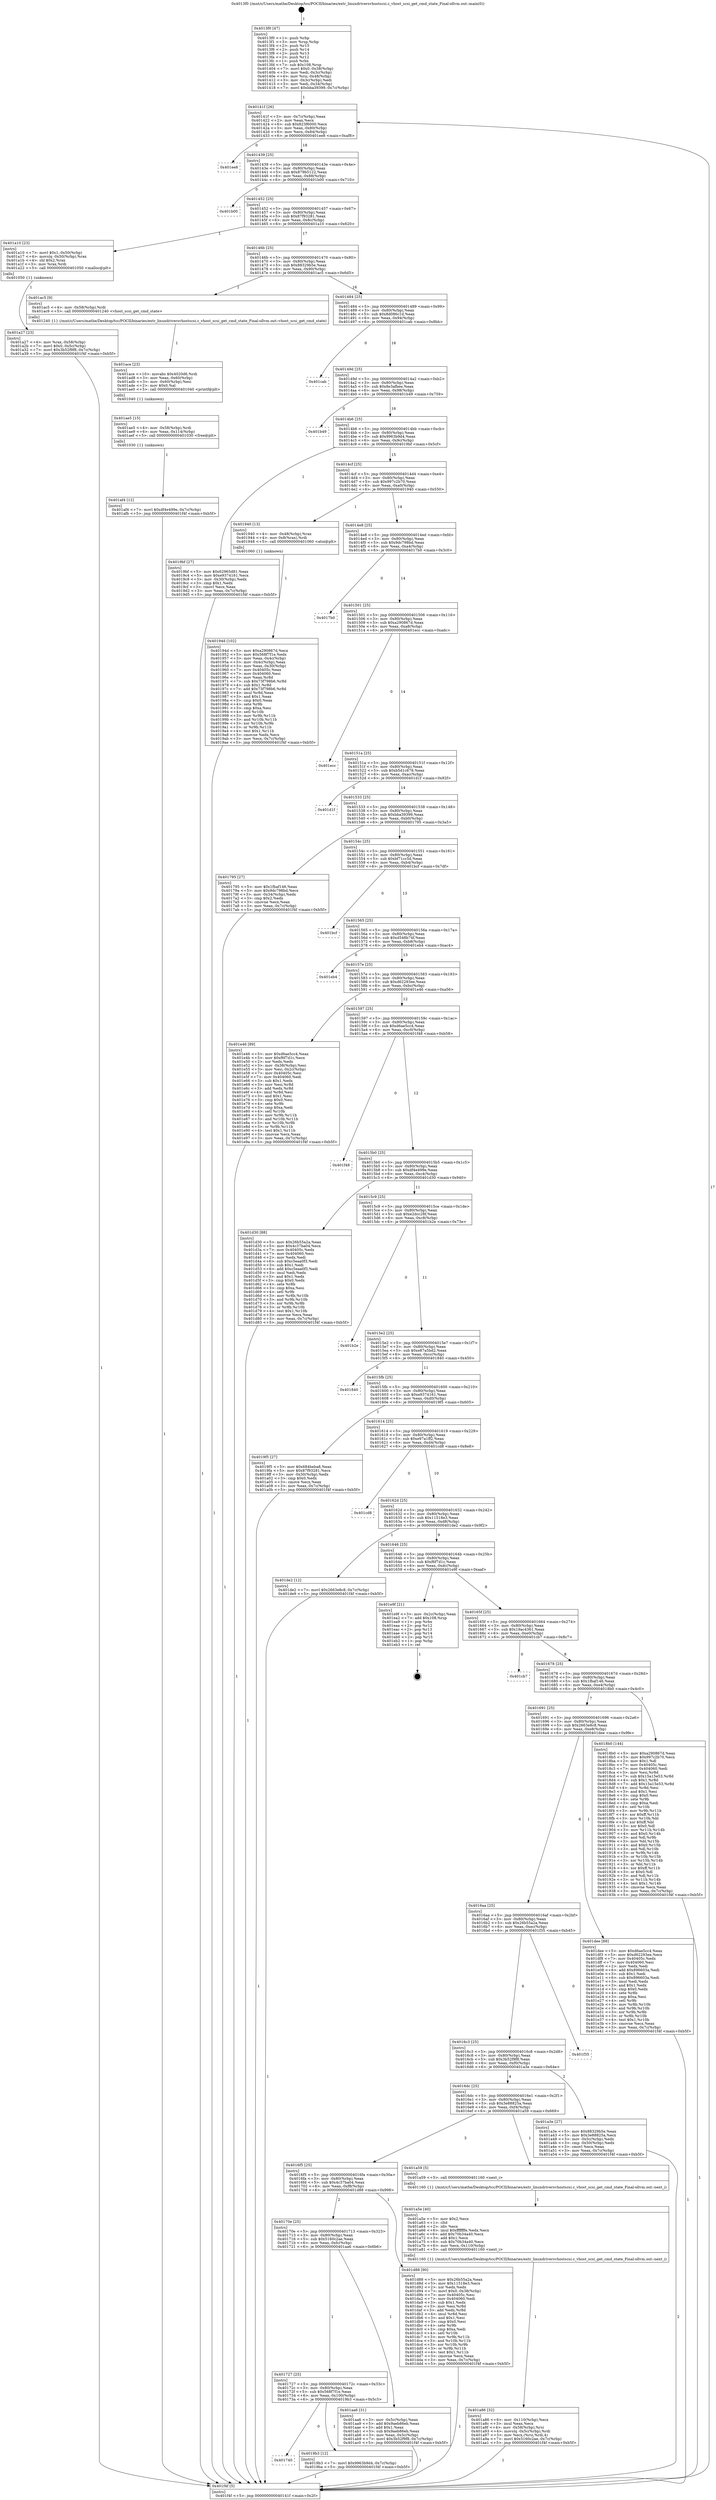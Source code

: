 digraph "0x4013f0" {
  label = "0x4013f0 (/mnt/c/Users/mathe/Desktop/tcc/POCII/binaries/extr_linuxdriversvhostscsi.c_vhost_scsi_get_cmd_state_Final-ollvm.out::main(0))"
  labelloc = "t"
  node[shape=record]

  Entry [label="",width=0.3,height=0.3,shape=circle,fillcolor=black,style=filled]
  "0x40141f" [label="{
     0x40141f [26]\l
     | [instrs]\l
     &nbsp;&nbsp;0x40141f \<+3\>: mov -0x7c(%rbp),%eax\l
     &nbsp;&nbsp;0x401422 \<+2\>: mov %eax,%ecx\l
     &nbsp;&nbsp;0x401424 \<+6\>: sub $0x823f6000,%ecx\l
     &nbsp;&nbsp;0x40142a \<+3\>: mov %eax,-0x80(%rbp)\l
     &nbsp;&nbsp;0x40142d \<+6\>: mov %ecx,-0x84(%rbp)\l
     &nbsp;&nbsp;0x401433 \<+6\>: je 0000000000401ee8 \<main+0xaf8\>\l
  }"]
  "0x401ee8" [label="{
     0x401ee8\l
  }", style=dashed]
  "0x401439" [label="{
     0x401439 [25]\l
     | [instrs]\l
     &nbsp;&nbsp;0x401439 \<+5\>: jmp 000000000040143e \<main+0x4e\>\l
     &nbsp;&nbsp;0x40143e \<+3\>: mov -0x80(%rbp),%eax\l
     &nbsp;&nbsp;0x401441 \<+5\>: sub $0x879b5122,%eax\l
     &nbsp;&nbsp;0x401446 \<+6\>: mov %eax,-0x88(%rbp)\l
     &nbsp;&nbsp;0x40144c \<+6\>: je 0000000000401b00 \<main+0x710\>\l
  }"]
  Exit [label="",width=0.3,height=0.3,shape=circle,fillcolor=black,style=filled,peripheries=2]
  "0x401b00" [label="{
     0x401b00\l
  }", style=dashed]
  "0x401452" [label="{
     0x401452 [25]\l
     | [instrs]\l
     &nbsp;&nbsp;0x401452 \<+5\>: jmp 0000000000401457 \<main+0x67\>\l
     &nbsp;&nbsp;0x401457 \<+3\>: mov -0x80(%rbp),%eax\l
     &nbsp;&nbsp;0x40145a \<+5\>: sub $0x87f93281,%eax\l
     &nbsp;&nbsp;0x40145f \<+6\>: mov %eax,-0x8c(%rbp)\l
     &nbsp;&nbsp;0x401465 \<+6\>: je 0000000000401a10 \<main+0x620\>\l
  }"]
  "0x401af4" [label="{
     0x401af4 [12]\l
     | [instrs]\l
     &nbsp;&nbsp;0x401af4 \<+7\>: movl $0xdf4e499e,-0x7c(%rbp)\l
     &nbsp;&nbsp;0x401afb \<+5\>: jmp 0000000000401f4f \<main+0xb5f\>\l
  }"]
  "0x401a10" [label="{
     0x401a10 [23]\l
     | [instrs]\l
     &nbsp;&nbsp;0x401a10 \<+7\>: movl $0x1,-0x50(%rbp)\l
     &nbsp;&nbsp;0x401a17 \<+4\>: movslq -0x50(%rbp),%rax\l
     &nbsp;&nbsp;0x401a1b \<+4\>: shl $0x2,%rax\l
     &nbsp;&nbsp;0x401a1f \<+3\>: mov %rax,%rdi\l
     &nbsp;&nbsp;0x401a22 \<+5\>: call 0000000000401050 \<malloc@plt\>\l
     | [calls]\l
     &nbsp;&nbsp;0x401050 \{1\} (unknown)\l
  }"]
  "0x40146b" [label="{
     0x40146b [25]\l
     | [instrs]\l
     &nbsp;&nbsp;0x40146b \<+5\>: jmp 0000000000401470 \<main+0x80\>\l
     &nbsp;&nbsp;0x401470 \<+3\>: mov -0x80(%rbp),%eax\l
     &nbsp;&nbsp;0x401473 \<+5\>: sub $0x88329b5e,%eax\l
     &nbsp;&nbsp;0x401478 \<+6\>: mov %eax,-0x90(%rbp)\l
     &nbsp;&nbsp;0x40147e \<+6\>: je 0000000000401ac5 \<main+0x6d5\>\l
  }"]
  "0x401ae5" [label="{
     0x401ae5 [15]\l
     | [instrs]\l
     &nbsp;&nbsp;0x401ae5 \<+4\>: mov -0x58(%rbp),%rdi\l
     &nbsp;&nbsp;0x401ae9 \<+6\>: mov %eax,-0x114(%rbp)\l
     &nbsp;&nbsp;0x401aef \<+5\>: call 0000000000401030 \<free@plt\>\l
     | [calls]\l
     &nbsp;&nbsp;0x401030 \{1\} (unknown)\l
  }"]
  "0x401ac5" [label="{
     0x401ac5 [9]\l
     | [instrs]\l
     &nbsp;&nbsp;0x401ac5 \<+4\>: mov -0x58(%rbp),%rdi\l
     &nbsp;&nbsp;0x401ac9 \<+5\>: call 0000000000401240 \<vhost_scsi_get_cmd_state\>\l
     | [calls]\l
     &nbsp;&nbsp;0x401240 \{1\} (/mnt/c/Users/mathe/Desktop/tcc/POCII/binaries/extr_linuxdriversvhostscsi.c_vhost_scsi_get_cmd_state_Final-ollvm.out::vhost_scsi_get_cmd_state)\l
  }"]
  "0x401484" [label="{
     0x401484 [25]\l
     | [instrs]\l
     &nbsp;&nbsp;0x401484 \<+5\>: jmp 0000000000401489 \<main+0x99\>\l
     &nbsp;&nbsp;0x401489 \<+3\>: mov -0x80(%rbp),%eax\l
     &nbsp;&nbsp;0x40148c \<+5\>: sub $0x8d086c1d,%eax\l
     &nbsp;&nbsp;0x401491 \<+6\>: mov %eax,-0x94(%rbp)\l
     &nbsp;&nbsp;0x401497 \<+6\>: je 0000000000401cab \<main+0x8bb\>\l
  }"]
  "0x401ace" [label="{
     0x401ace [23]\l
     | [instrs]\l
     &nbsp;&nbsp;0x401ace \<+10\>: movabs $0x4020d6,%rdi\l
     &nbsp;&nbsp;0x401ad8 \<+3\>: mov %eax,-0x60(%rbp)\l
     &nbsp;&nbsp;0x401adb \<+3\>: mov -0x60(%rbp),%esi\l
     &nbsp;&nbsp;0x401ade \<+2\>: mov $0x0,%al\l
     &nbsp;&nbsp;0x401ae0 \<+5\>: call 0000000000401040 \<printf@plt\>\l
     | [calls]\l
     &nbsp;&nbsp;0x401040 \{1\} (unknown)\l
  }"]
  "0x401cab" [label="{
     0x401cab\l
  }", style=dashed]
  "0x40149d" [label="{
     0x40149d [25]\l
     | [instrs]\l
     &nbsp;&nbsp;0x40149d \<+5\>: jmp 00000000004014a2 \<main+0xb2\>\l
     &nbsp;&nbsp;0x4014a2 \<+3\>: mov -0x80(%rbp),%eax\l
     &nbsp;&nbsp;0x4014a5 \<+5\>: sub $0x8e3afbee,%eax\l
     &nbsp;&nbsp;0x4014aa \<+6\>: mov %eax,-0x98(%rbp)\l
     &nbsp;&nbsp;0x4014b0 \<+6\>: je 0000000000401b49 \<main+0x759\>\l
  }"]
  "0x401a86" [label="{
     0x401a86 [32]\l
     | [instrs]\l
     &nbsp;&nbsp;0x401a86 \<+6\>: mov -0x110(%rbp),%ecx\l
     &nbsp;&nbsp;0x401a8c \<+3\>: imul %eax,%ecx\l
     &nbsp;&nbsp;0x401a8f \<+4\>: mov -0x58(%rbp),%rsi\l
     &nbsp;&nbsp;0x401a93 \<+4\>: movslq -0x5c(%rbp),%rdi\l
     &nbsp;&nbsp;0x401a97 \<+3\>: mov %ecx,(%rsi,%rdi,4)\l
     &nbsp;&nbsp;0x401a9a \<+7\>: movl $0x5160c2ae,-0x7c(%rbp)\l
     &nbsp;&nbsp;0x401aa1 \<+5\>: jmp 0000000000401f4f \<main+0xb5f\>\l
  }"]
  "0x401b49" [label="{
     0x401b49\l
  }", style=dashed]
  "0x4014b6" [label="{
     0x4014b6 [25]\l
     | [instrs]\l
     &nbsp;&nbsp;0x4014b6 \<+5\>: jmp 00000000004014bb \<main+0xcb\>\l
     &nbsp;&nbsp;0x4014bb \<+3\>: mov -0x80(%rbp),%eax\l
     &nbsp;&nbsp;0x4014be \<+5\>: sub $0x9963b9d4,%eax\l
     &nbsp;&nbsp;0x4014c3 \<+6\>: mov %eax,-0x9c(%rbp)\l
     &nbsp;&nbsp;0x4014c9 \<+6\>: je 00000000004019bf \<main+0x5cf\>\l
  }"]
  "0x401a5e" [label="{
     0x401a5e [40]\l
     | [instrs]\l
     &nbsp;&nbsp;0x401a5e \<+5\>: mov $0x2,%ecx\l
     &nbsp;&nbsp;0x401a63 \<+1\>: cltd\l
     &nbsp;&nbsp;0x401a64 \<+2\>: idiv %ecx\l
     &nbsp;&nbsp;0x401a66 \<+6\>: imul $0xfffffffe,%edx,%ecx\l
     &nbsp;&nbsp;0x401a6c \<+6\>: add $0x70b34a40,%ecx\l
     &nbsp;&nbsp;0x401a72 \<+3\>: add $0x1,%ecx\l
     &nbsp;&nbsp;0x401a75 \<+6\>: sub $0x70b34a40,%ecx\l
     &nbsp;&nbsp;0x401a7b \<+6\>: mov %ecx,-0x110(%rbp)\l
     &nbsp;&nbsp;0x401a81 \<+5\>: call 0000000000401160 \<next_i\>\l
     | [calls]\l
     &nbsp;&nbsp;0x401160 \{1\} (/mnt/c/Users/mathe/Desktop/tcc/POCII/binaries/extr_linuxdriversvhostscsi.c_vhost_scsi_get_cmd_state_Final-ollvm.out::next_i)\l
  }"]
  "0x4019bf" [label="{
     0x4019bf [27]\l
     | [instrs]\l
     &nbsp;&nbsp;0x4019bf \<+5\>: mov $0x62965d81,%eax\l
     &nbsp;&nbsp;0x4019c4 \<+5\>: mov $0xe9374161,%ecx\l
     &nbsp;&nbsp;0x4019c9 \<+3\>: mov -0x30(%rbp),%edx\l
     &nbsp;&nbsp;0x4019cc \<+3\>: cmp $0x1,%edx\l
     &nbsp;&nbsp;0x4019cf \<+3\>: cmovl %ecx,%eax\l
     &nbsp;&nbsp;0x4019d2 \<+3\>: mov %eax,-0x7c(%rbp)\l
     &nbsp;&nbsp;0x4019d5 \<+5\>: jmp 0000000000401f4f \<main+0xb5f\>\l
  }"]
  "0x4014cf" [label="{
     0x4014cf [25]\l
     | [instrs]\l
     &nbsp;&nbsp;0x4014cf \<+5\>: jmp 00000000004014d4 \<main+0xe4\>\l
     &nbsp;&nbsp;0x4014d4 \<+3\>: mov -0x80(%rbp),%eax\l
     &nbsp;&nbsp;0x4014d7 \<+5\>: sub $0x997c2b70,%eax\l
     &nbsp;&nbsp;0x4014dc \<+6\>: mov %eax,-0xa0(%rbp)\l
     &nbsp;&nbsp;0x4014e2 \<+6\>: je 0000000000401940 \<main+0x550\>\l
  }"]
  "0x401a27" [label="{
     0x401a27 [23]\l
     | [instrs]\l
     &nbsp;&nbsp;0x401a27 \<+4\>: mov %rax,-0x58(%rbp)\l
     &nbsp;&nbsp;0x401a2b \<+7\>: movl $0x0,-0x5c(%rbp)\l
     &nbsp;&nbsp;0x401a32 \<+7\>: movl $0x3b52f9f8,-0x7c(%rbp)\l
     &nbsp;&nbsp;0x401a39 \<+5\>: jmp 0000000000401f4f \<main+0xb5f\>\l
  }"]
  "0x401940" [label="{
     0x401940 [13]\l
     | [instrs]\l
     &nbsp;&nbsp;0x401940 \<+4\>: mov -0x48(%rbp),%rax\l
     &nbsp;&nbsp;0x401944 \<+4\>: mov 0x8(%rax),%rdi\l
     &nbsp;&nbsp;0x401948 \<+5\>: call 0000000000401060 \<atoi@plt\>\l
     | [calls]\l
     &nbsp;&nbsp;0x401060 \{1\} (unknown)\l
  }"]
  "0x4014e8" [label="{
     0x4014e8 [25]\l
     | [instrs]\l
     &nbsp;&nbsp;0x4014e8 \<+5\>: jmp 00000000004014ed \<main+0xfd\>\l
     &nbsp;&nbsp;0x4014ed \<+3\>: mov -0x80(%rbp),%eax\l
     &nbsp;&nbsp;0x4014f0 \<+5\>: sub $0x9dc798bd,%eax\l
     &nbsp;&nbsp;0x4014f5 \<+6\>: mov %eax,-0xa4(%rbp)\l
     &nbsp;&nbsp;0x4014fb \<+6\>: je 00000000004017b0 \<main+0x3c0\>\l
  }"]
  "0x401740" [label="{
     0x401740\l
  }", style=dashed]
  "0x4017b0" [label="{
     0x4017b0\l
  }", style=dashed]
  "0x401501" [label="{
     0x401501 [25]\l
     | [instrs]\l
     &nbsp;&nbsp;0x401501 \<+5\>: jmp 0000000000401506 \<main+0x116\>\l
     &nbsp;&nbsp;0x401506 \<+3\>: mov -0x80(%rbp),%eax\l
     &nbsp;&nbsp;0x401509 \<+5\>: sub $0xa290867d,%eax\l
     &nbsp;&nbsp;0x40150e \<+6\>: mov %eax,-0xa8(%rbp)\l
     &nbsp;&nbsp;0x401514 \<+6\>: je 0000000000401ecc \<main+0xadc\>\l
  }"]
  "0x4019b3" [label="{
     0x4019b3 [12]\l
     | [instrs]\l
     &nbsp;&nbsp;0x4019b3 \<+7\>: movl $0x9963b9d4,-0x7c(%rbp)\l
     &nbsp;&nbsp;0x4019ba \<+5\>: jmp 0000000000401f4f \<main+0xb5f\>\l
  }"]
  "0x401ecc" [label="{
     0x401ecc\l
  }", style=dashed]
  "0x40151a" [label="{
     0x40151a [25]\l
     | [instrs]\l
     &nbsp;&nbsp;0x40151a \<+5\>: jmp 000000000040151f \<main+0x12f\>\l
     &nbsp;&nbsp;0x40151f \<+3\>: mov -0x80(%rbp),%eax\l
     &nbsp;&nbsp;0x401522 \<+5\>: sub $0xb5d1c678,%eax\l
     &nbsp;&nbsp;0x401527 \<+6\>: mov %eax,-0xac(%rbp)\l
     &nbsp;&nbsp;0x40152d \<+6\>: je 0000000000401d1f \<main+0x92f\>\l
  }"]
  "0x401727" [label="{
     0x401727 [25]\l
     | [instrs]\l
     &nbsp;&nbsp;0x401727 \<+5\>: jmp 000000000040172c \<main+0x33c\>\l
     &nbsp;&nbsp;0x40172c \<+3\>: mov -0x80(%rbp),%eax\l
     &nbsp;&nbsp;0x40172f \<+5\>: sub $0x568f7f1e,%eax\l
     &nbsp;&nbsp;0x401734 \<+6\>: mov %eax,-0x100(%rbp)\l
     &nbsp;&nbsp;0x40173a \<+6\>: je 00000000004019b3 \<main+0x5c3\>\l
  }"]
  "0x401d1f" [label="{
     0x401d1f\l
  }", style=dashed]
  "0x401533" [label="{
     0x401533 [25]\l
     | [instrs]\l
     &nbsp;&nbsp;0x401533 \<+5\>: jmp 0000000000401538 \<main+0x148\>\l
     &nbsp;&nbsp;0x401538 \<+3\>: mov -0x80(%rbp),%eax\l
     &nbsp;&nbsp;0x40153b \<+5\>: sub $0xbba39399,%eax\l
     &nbsp;&nbsp;0x401540 \<+6\>: mov %eax,-0xb0(%rbp)\l
     &nbsp;&nbsp;0x401546 \<+6\>: je 0000000000401795 \<main+0x3a5\>\l
  }"]
  "0x401aa6" [label="{
     0x401aa6 [31]\l
     | [instrs]\l
     &nbsp;&nbsp;0x401aa6 \<+3\>: mov -0x5c(%rbp),%eax\l
     &nbsp;&nbsp;0x401aa9 \<+5\>: add $0x9aeb86eb,%eax\l
     &nbsp;&nbsp;0x401aae \<+3\>: add $0x1,%eax\l
     &nbsp;&nbsp;0x401ab1 \<+5\>: sub $0x9aeb86eb,%eax\l
     &nbsp;&nbsp;0x401ab6 \<+3\>: mov %eax,-0x5c(%rbp)\l
     &nbsp;&nbsp;0x401ab9 \<+7\>: movl $0x3b52f9f8,-0x7c(%rbp)\l
     &nbsp;&nbsp;0x401ac0 \<+5\>: jmp 0000000000401f4f \<main+0xb5f\>\l
  }"]
  "0x401795" [label="{
     0x401795 [27]\l
     | [instrs]\l
     &nbsp;&nbsp;0x401795 \<+5\>: mov $0x1fbaf146,%eax\l
     &nbsp;&nbsp;0x40179a \<+5\>: mov $0x9dc798bd,%ecx\l
     &nbsp;&nbsp;0x40179f \<+3\>: mov -0x34(%rbp),%edx\l
     &nbsp;&nbsp;0x4017a2 \<+3\>: cmp $0x2,%edx\l
     &nbsp;&nbsp;0x4017a5 \<+3\>: cmovne %ecx,%eax\l
     &nbsp;&nbsp;0x4017a8 \<+3\>: mov %eax,-0x7c(%rbp)\l
     &nbsp;&nbsp;0x4017ab \<+5\>: jmp 0000000000401f4f \<main+0xb5f\>\l
  }"]
  "0x40154c" [label="{
     0x40154c [25]\l
     | [instrs]\l
     &nbsp;&nbsp;0x40154c \<+5\>: jmp 0000000000401551 \<main+0x161\>\l
     &nbsp;&nbsp;0x401551 \<+3\>: mov -0x80(%rbp),%eax\l
     &nbsp;&nbsp;0x401554 \<+5\>: sub $0xbf71cc5d,%eax\l
     &nbsp;&nbsp;0x401559 \<+6\>: mov %eax,-0xb4(%rbp)\l
     &nbsp;&nbsp;0x40155f \<+6\>: je 0000000000401bcf \<main+0x7df\>\l
  }"]
  "0x401f4f" [label="{
     0x401f4f [5]\l
     | [instrs]\l
     &nbsp;&nbsp;0x401f4f \<+5\>: jmp 000000000040141f \<main+0x2f\>\l
  }"]
  "0x4013f0" [label="{
     0x4013f0 [47]\l
     | [instrs]\l
     &nbsp;&nbsp;0x4013f0 \<+1\>: push %rbp\l
     &nbsp;&nbsp;0x4013f1 \<+3\>: mov %rsp,%rbp\l
     &nbsp;&nbsp;0x4013f4 \<+2\>: push %r15\l
     &nbsp;&nbsp;0x4013f6 \<+2\>: push %r14\l
     &nbsp;&nbsp;0x4013f8 \<+2\>: push %r13\l
     &nbsp;&nbsp;0x4013fa \<+2\>: push %r12\l
     &nbsp;&nbsp;0x4013fc \<+1\>: push %rbx\l
     &nbsp;&nbsp;0x4013fd \<+7\>: sub $0x108,%rsp\l
     &nbsp;&nbsp;0x401404 \<+7\>: movl $0x0,-0x38(%rbp)\l
     &nbsp;&nbsp;0x40140b \<+3\>: mov %edi,-0x3c(%rbp)\l
     &nbsp;&nbsp;0x40140e \<+4\>: mov %rsi,-0x48(%rbp)\l
     &nbsp;&nbsp;0x401412 \<+3\>: mov -0x3c(%rbp),%edi\l
     &nbsp;&nbsp;0x401415 \<+3\>: mov %edi,-0x34(%rbp)\l
     &nbsp;&nbsp;0x401418 \<+7\>: movl $0xbba39399,-0x7c(%rbp)\l
  }"]
  "0x40170e" [label="{
     0x40170e [25]\l
     | [instrs]\l
     &nbsp;&nbsp;0x40170e \<+5\>: jmp 0000000000401713 \<main+0x323\>\l
     &nbsp;&nbsp;0x401713 \<+3\>: mov -0x80(%rbp),%eax\l
     &nbsp;&nbsp;0x401716 \<+5\>: sub $0x5160c2ae,%eax\l
     &nbsp;&nbsp;0x40171b \<+6\>: mov %eax,-0xfc(%rbp)\l
     &nbsp;&nbsp;0x401721 \<+6\>: je 0000000000401aa6 \<main+0x6b6\>\l
  }"]
  "0x401bcf" [label="{
     0x401bcf\l
  }", style=dashed]
  "0x401565" [label="{
     0x401565 [25]\l
     | [instrs]\l
     &nbsp;&nbsp;0x401565 \<+5\>: jmp 000000000040156a \<main+0x17a\>\l
     &nbsp;&nbsp;0x40156a \<+3\>: mov -0x80(%rbp),%eax\l
     &nbsp;&nbsp;0x40156d \<+5\>: sub $0xd548b74f,%eax\l
     &nbsp;&nbsp;0x401572 \<+6\>: mov %eax,-0xb8(%rbp)\l
     &nbsp;&nbsp;0x401578 \<+6\>: je 0000000000401eb4 \<main+0xac4\>\l
  }"]
  "0x401d88" [label="{
     0x401d88 [90]\l
     | [instrs]\l
     &nbsp;&nbsp;0x401d88 \<+5\>: mov $0x26b55a2a,%eax\l
     &nbsp;&nbsp;0x401d8d \<+5\>: mov $0x11518e3,%ecx\l
     &nbsp;&nbsp;0x401d92 \<+2\>: xor %edx,%edx\l
     &nbsp;&nbsp;0x401d94 \<+7\>: movl $0x0,-0x38(%rbp)\l
     &nbsp;&nbsp;0x401d9b \<+7\>: mov 0x40405c,%esi\l
     &nbsp;&nbsp;0x401da2 \<+7\>: mov 0x404060,%edi\l
     &nbsp;&nbsp;0x401da9 \<+3\>: sub $0x1,%edx\l
     &nbsp;&nbsp;0x401dac \<+3\>: mov %esi,%r8d\l
     &nbsp;&nbsp;0x401daf \<+3\>: add %edx,%r8d\l
     &nbsp;&nbsp;0x401db2 \<+4\>: imul %r8d,%esi\l
     &nbsp;&nbsp;0x401db6 \<+3\>: and $0x1,%esi\l
     &nbsp;&nbsp;0x401db9 \<+3\>: cmp $0x0,%esi\l
     &nbsp;&nbsp;0x401dbc \<+4\>: sete %r9b\l
     &nbsp;&nbsp;0x401dc0 \<+3\>: cmp $0xa,%edi\l
     &nbsp;&nbsp;0x401dc3 \<+4\>: setl %r10b\l
     &nbsp;&nbsp;0x401dc7 \<+3\>: mov %r9b,%r11b\l
     &nbsp;&nbsp;0x401dca \<+3\>: and %r10b,%r11b\l
     &nbsp;&nbsp;0x401dcd \<+3\>: xor %r10b,%r9b\l
     &nbsp;&nbsp;0x401dd0 \<+3\>: or %r9b,%r11b\l
     &nbsp;&nbsp;0x401dd3 \<+4\>: test $0x1,%r11b\l
     &nbsp;&nbsp;0x401dd7 \<+3\>: cmovne %ecx,%eax\l
     &nbsp;&nbsp;0x401dda \<+3\>: mov %eax,-0x7c(%rbp)\l
     &nbsp;&nbsp;0x401ddd \<+5\>: jmp 0000000000401f4f \<main+0xb5f\>\l
  }"]
  "0x401eb4" [label="{
     0x401eb4\l
  }", style=dashed]
  "0x40157e" [label="{
     0x40157e [25]\l
     | [instrs]\l
     &nbsp;&nbsp;0x40157e \<+5\>: jmp 0000000000401583 \<main+0x193\>\l
     &nbsp;&nbsp;0x401583 \<+3\>: mov -0x80(%rbp),%eax\l
     &nbsp;&nbsp;0x401586 \<+5\>: sub $0xd62293ee,%eax\l
     &nbsp;&nbsp;0x40158b \<+6\>: mov %eax,-0xbc(%rbp)\l
     &nbsp;&nbsp;0x401591 \<+6\>: je 0000000000401e46 \<main+0xa56\>\l
  }"]
  "0x4016f5" [label="{
     0x4016f5 [25]\l
     | [instrs]\l
     &nbsp;&nbsp;0x4016f5 \<+5\>: jmp 00000000004016fa \<main+0x30a\>\l
     &nbsp;&nbsp;0x4016fa \<+3\>: mov -0x80(%rbp),%eax\l
     &nbsp;&nbsp;0x4016fd \<+5\>: sub $0x4c37ba04,%eax\l
     &nbsp;&nbsp;0x401702 \<+6\>: mov %eax,-0xf8(%rbp)\l
     &nbsp;&nbsp;0x401708 \<+6\>: je 0000000000401d88 \<main+0x998\>\l
  }"]
  "0x401e46" [label="{
     0x401e46 [89]\l
     | [instrs]\l
     &nbsp;&nbsp;0x401e46 \<+5\>: mov $0xd6ae5cc4,%eax\l
     &nbsp;&nbsp;0x401e4b \<+5\>: mov $0xf6f7d1c,%ecx\l
     &nbsp;&nbsp;0x401e50 \<+2\>: xor %edx,%edx\l
     &nbsp;&nbsp;0x401e52 \<+3\>: mov -0x38(%rbp),%esi\l
     &nbsp;&nbsp;0x401e55 \<+3\>: mov %esi,-0x2c(%rbp)\l
     &nbsp;&nbsp;0x401e58 \<+7\>: mov 0x40405c,%esi\l
     &nbsp;&nbsp;0x401e5f \<+7\>: mov 0x404060,%edi\l
     &nbsp;&nbsp;0x401e66 \<+3\>: sub $0x1,%edx\l
     &nbsp;&nbsp;0x401e69 \<+3\>: mov %esi,%r8d\l
     &nbsp;&nbsp;0x401e6c \<+3\>: add %edx,%r8d\l
     &nbsp;&nbsp;0x401e6f \<+4\>: imul %r8d,%esi\l
     &nbsp;&nbsp;0x401e73 \<+3\>: and $0x1,%esi\l
     &nbsp;&nbsp;0x401e76 \<+3\>: cmp $0x0,%esi\l
     &nbsp;&nbsp;0x401e79 \<+4\>: sete %r9b\l
     &nbsp;&nbsp;0x401e7d \<+3\>: cmp $0xa,%edi\l
     &nbsp;&nbsp;0x401e80 \<+4\>: setl %r10b\l
     &nbsp;&nbsp;0x401e84 \<+3\>: mov %r9b,%r11b\l
     &nbsp;&nbsp;0x401e87 \<+3\>: and %r10b,%r11b\l
     &nbsp;&nbsp;0x401e8a \<+3\>: xor %r10b,%r9b\l
     &nbsp;&nbsp;0x401e8d \<+3\>: or %r9b,%r11b\l
     &nbsp;&nbsp;0x401e90 \<+4\>: test $0x1,%r11b\l
     &nbsp;&nbsp;0x401e94 \<+3\>: cmovne %ecx,%eax\l
     &nbsp;&nbsp;0x401e97 \<+3\>: mov %eax,-0x7c(%rbp)\l
     &nbsp;&nbsp;0x401e9a \<+5\>: jmp 0000000000401f4f \<main+0xb5f\>\l
  }"]
  "0x401597" [label="{
     0x401597 [25]\l
     | [instrs]\l
     &nbsp;&nbsp;0x401597 \<+5\>: jmp 000000000040159c \<main+0x1ac\>\l
     &nbsp;&nbsp;0x40159c \<+3\>: mov -0x80(%rbp),%eax\l
     &nbsp;&nbsp;0x40159f \<+5\>: sub $0xd6ae5cc4,%eax\l
     &nbsp;&nbsp;0x4015a4 \<+6\>: mov %eax,-0xc0(%rbp)\l
     &nbsp;&nbsp;0x4015aa \<+6\>: je 0000000000401f48 \<main+0xb58\>\l
  }"]
  "0x401a59" [label="{
     0x401a59 [5]\l
     | [instrs]\l
     &nbsp;&nbsp;0x401a59 \<+5\>: call 0000000000401160 \<next_i\>\l
     | [calls]\l
     &nbsp;&nbsp;0x401160 \{1\} (/mnt/c/Users/mathe/Desktop/tcc/POCII/binaries/extr_linuxdriversvhostscsi.c_vhost_scsi_get_cmd_state_Final-ollvm.out::next_i)\l
  }"]
  "0x401f48" [label="{
     0x401f48\l
  }", style=dashed]
  "0x4015b0" [label="{
     0x4015b0 [25]\l
     | [instrs]\l
     &nbsp;&nbsp;0x4015b0 \<+5\>: jmp 00000000004015b5 \<main+0x1c5\>\l
     &nbsp;&nbsp;0x4015b5 \<+3\>: mov -0x80(%rbp),%eax\l
     &nbsp;&nbsp;0x4015b8 \<+5\>: sub $0xdf4e499e,%eax\l
     &nbsp;&nbsp;0x4015bd \<+6\>: mov %eax,-0xc4(%rbp)\l
     &nbsp;&nbsp;0x4015c3 \<+6\>: je 0000000000401d30 \<main+0x940\>\l
  }"]
  "0x4016dc" [label="{
     0x4016dc [25]\l
     | [instrs]\l
     &nbsp;&nbsp;0x4016dc \<+5\>: jmp 00000000004016e1 \<main+0x2f1\>\l
     &nbsp;&nbsp;0x4016e1 \<+3\>: mov -0x80(%rbp),%eax\l
     &nbsp;&nbsp;0x4016e4 \<+5\>: sub $0x3e88825a,%eax\l
     &nbsp;&nbsp;0x4016e9 \<+6\>: mov %eax,-0xf4(%rbp)\l
     &nbsp;&nbsp;0x4016ef \<+6\>: je 0000000000401a59 \<main+0x669\>\l
  }"]
  "0x401d30" [label="{
     0x401d30 [88]\l
     | [instrs]\l
     &nbsp;&nbsp;0x401d30 \<+5\>: mov $0x26b55a2a,%eax\l
     &nbsp;&nbsp;0x401d35 \<+5\>: mov $0x4c37ba04,%ecx\l
     &nbsp;&nbsp;0x401d3a \<+7\>: mov 0x40405c,%edx\l
     &nbsp;&nbsp;0x401d41 \<+7\>: mov 0x404060,%esi\l
     &nbsp;&nbsp;0x401d48 \<+2\>: mov %edx,%edi\l
     &nbsp;&nbsp;0x401d4a \<+6\>: sub $0xc5eaa0f3,%edi\l
     &nbsp;&nbsp;0x401d50 \<+3\>: sub $0x1,%edi\l
     &nbsp;&nbsp;0x401d53 \<+6\>: add $0xc5eaa0f3,%edi\l
     &nbsp;&nbsp;0x401d59 \<+3\>: imul %edi,%edx\l
     &nbsp;&nbsp;0x401d5c \<+3\>: and $0x1,%edx\l
     &nbsp;&nbsp;0x401d5f \<+3\>: cmp $0x0,%edx\l
     &nbsp;&nbsp;0x401d62 \<+4\>: sete %r8b\l
     &nbsp;&nbsp;0x401d66 \<+3\>: cmp $0xa,%esi\l
     &nbsp;&nbsp;0x401d69 \<+4\>: setl %r9b\l
     &nbsp;&nbsp;0x401d6d \<+3\>: mov %r8b,%r10b\l
     &nbsp;&nbsp;0x401d70 \<+3\>: and %r9b,%r10b\l
     &nbsp;&nbsp;0x401d73 \<+3\>: xor %r9b,%r8b\l
     &nbsp;&nbsp;0x401d76 \<+3\>: or %r8b,%r10b\l
     &nbsp;&nbsp;0x401d79 \<+4\>: test $0x1,%r10b\l
     &nbsp;&nbsp;0x401d7d \<+3\>: cmovne %ecx,%eax\l
     &nbsp;&nbsp;0x401d80 \<+3\>: mov %eax,-0x7c(%rbp)\l
     &nbsp;&nbsp;0x401d83 \<+5\>: jmp 0000000000401f4f \<main+0xb5f\>\l
  }"]
  "0x4015c9" [label="{
     0x4015c9 [25]\l
     | [instrs]\l
     &nbsp;&nbsp;0x4015c9 \<+5\>: jmp 00000000004015ce \<main+0x1de\>\l
     &nbsp;&nbsp;0x4015ce \<+3\>: mov -0x80(%rbp),%eax\l
     &nbsp;&nbsp;0x4015d1 \<+5\>: sub $0xe2dcc28f,%eax\l
     &nbsp;&nbsp;0x4015d6 \<+6\>: mov %eax,-0xc8(%rbp)\l
     &nbsp;&nbsp;0x4015dc \<+6\>: je 0000000000401b2e \<main+0x73e\>\l
  }"]
  "0x401a3e" [label="{
     0x401a3e [27]\l
     | [instrs]\l
     &nbsp;&nbsp;0x401a3e \<+5\>: mov $0x88329b5e,%eax\l
     &nbsp;&nbsp;0x401a43 \<+5\>: mov $0x3e88825a,%ecx\l
     &nbsp;&nbsp;0x401a48 \<+3\>: mov -0x5c(%rbp),%edx\l
     &nbsp;&nbsp;0x401a4b \<+3\>: cmp -0x50(%rbp),%edx\l
     &nbsp;&nbsp;0x401a4e \<+3\>: cmovl %ecx,%eax\l
     &nbsp;&nbsp;0x401a51 \<+3\>: mov %eax,-0x7c(%rbp)\l
     &nbsp;&nbsp;0x401a54 \<+5\>: jmp 0000000000401f4f \<main+0xb5f\>\l
  }"]
  "0x401b2e" [label="{
     0x401b2e\l
  }", style=dashed]
  "0x4015e2" [label="{
     0x4015e2 [25]\l
     | [instrs]\l
     &nbsp;&nbsp;0x4015e2 \<+5\>: jmp 00000000004015e7 \<main+0x1f7\>\l
     &nbsp;&nbsp;0x4015e7 \<+3\>: mov -0x80(%rbp),%eax\l
     &nbsp;&nbsp;0x4015ea \<+5\>: sub $0xe87a5bd2,%eax\l
     &nbsp;&nbsp;0x4015ef \<+6\>: mov %eax,-0xcc(%rbp)\l
     &nbsp;&nbsp;0x4015f5 \<+6\>: je 0000000000401840 \<main+0x450\>\l
  }"]
  "0x4016c3" [label="{
     0x4016c3 [25]\l
     | [instrs]\l
     &nbsp;&nbsp;0x4016c3 \<+5\>: jmp 00000000004016c8 \<main+0x2d8\>\l
     &nbsp;&nbsp;0x4016c8 \<+3\>: mov -0x80(%rbp),%eax\l
     &nbsp;&nbsp;0x4016cb \<+5\>: sub $0x3b52f9f8,%eax\l
     &nbsp;&nbsp;0x4016d0 \<+6\>: mov %eax,-0xf0(%rbp)\l
     &nbsp;&nbsp;0x4016d6 \<+6\>: je 0000000000401a3e \<main+0x64e\>\l
  }"]
  "0x401840" [label="{
     0x401840\l
  }", style=dashed]
  "0x4015fb" [label="{
     0x4015fb [25]\l
     | [instrs]\l
     &nbsp;&nbsp;0x4015fb \<+5\>: jmp 0000000000401600 \<main+0x210\>\l
     &nbsp;&nbsp;0x401600 \<+3\>: mov -0x80(%rbp),%eax\l
     &nbsp;&nbsp;0x401603 \<+5\>: sub $0xe9374161,%eax\l
     &nbsp;&nbsp;0x401608 \<+6\>: mov %eax,-0xd0(%rbp)\l
     &nbsp;&nbsp;0x40160e \<+6\>: je 00000000004019f5 \<main+0x605\>\l
  }"]
  "0x401f35" [label="{
     0x401f35\l
  }", style=dashed]
  "0x4019f5" [label="{
     0x4019f5 [27]\l
     | [instrs]\l
     &nbsp;&nbsp;0x4019f5 \<+5\>: mov $0x684beba8,%eax\l
     &nbsp;&nbsp;0x4019fa \<+5\>: mov $0x87f93281,%ecx\l
     &nbsp;&nbsp;0x4019ff \<+3\>: mov -0x30(%rbp),%edx\l
     &nbsp;&nbsp;0x401a02 \<+3\>: cmp $0x0,%edx\l
     &nbsp;&nbsp;0x401a05 \<+3\>: cmove %ecx,%eax\l
     &nbsp;&nbsp;0x401a08 \<+3\>: mov %eax,-0x7c(%rbp)\l
     &nbsp;&nbsp;0x401a0b \<+5\>: jmp 0000000000401f4f \<main+0xb5f\>\l
  }"]
  "0x401614" [label="{
     0x401614 [25]\l
     | [instrs]\l
     &nbsp;&nbsp;0x401614 \<+5\>: jmp 0000000000401619 \<main+0x229\>\l
     &nbsp;&nbsp;0x401619 \<+3\>: mov -0x80(%rbp),%eax\l
     &nbsp;&nbsp;0x40161c \<+5\>: sub $0xe97a1ff2,%eax\l
     &nbsp;&nbsp;0x401621 \<+6\>: mov %eax,-0xd4(%rbp)\l
     &nbsp;&nbsp;0x401627 \<+6\>: je 0000000000401cd8 \<main+0x8e8\>\l
  }"]
  "0x4016aa" [label="{
     0x4016aa [25]\l
     | [instrs]\l
     &nbsp;&nbsp;0x4016aa \<+5\>: jmp 00000000004016af \<main+0x2bf\>\l
     &nbsp;&nbsp;0x4016af \<+3\>: mov -0x80(%rbp),%eax\l
     &nbsp;&nbsp;0x4016b2 \<+5\>: sub $0x26b55a2a,%eax\l
     &nbsp;&nbsp;0x4016b7 \<+6\>: mov %eax,-0xec(%rbp)\l
     &nbsp;&nbsp;0x4016bd \<+6\>: je 0000000000401f35 \<main+0xb45\>\l
  }"]
  "0x401cd8" [label="{
     0x401cd8\l
  }", style=dashed]
  "0x40162d" [label="{
     0x40162d [25]\l
     | [instrs]\l
     &nbsp;&nbsp;0x40162d \<+5\>: jmp 0000000000401632 \<main+0x242\>\l
     &nbsp;&nbsp;0x401632 \<+3\>: mov -0x80(%rbp),%eax\l
     &nbsp;&nbsp;0x401635 \<+5\>: sub $0x11518e3,%eax\l
     &nbsp;&nbsp;0x40163a \<+6\>: mov %eax,-0xd8(%rbp)\l
     &nbsp;&nbsp;0x401640 \<+6\>: je 0000000000401de2 \<main+0x9f2\>\l
  }"]
  "0x401dee" [label="{
     0x401dee [88]\l
     | [instrs]\l
     &nbsp;&nbsp;0x401dee \<+5\>: mov $0xd6ae5cc4,%eax\l
     &nbsp;&nbsp;0x401df3 \<+5\>: mov $0xd62293ee,%ecx\l
     &nbsp;&nbsp;0x401df8 \<+7\>: mov 0x40405c,%edx\l
     &nbsp;&nbsp;0x401dff \<+7\>: mov 0x404060,%esi\l
     &nbsp;&nbsp;0x401e06 \<+2\>: mov %edx,%edi\l
     &nbsp;&nbsp;0x401e08 \<+6\>: add $0x896603a,%edi\l
     &nbsp;&nbsp;0x401e0e \<+3\>: sub $0x1,%edi\l
     &nbsp;&nbsp;0x401e11 \<+6\>: sub $0x896603a,%edi\l
     &nbsp;&nbsp;0x401e17 \<+3\>: imul %edi,%edx\l
     &nbsp;&nbsp;0x401e1a \<+3\>: and $0x1,%edx\l
     &nbsp;&nbsp;0x401e1d \<+3\>: cmp $0x0,%edx\l
     &nbsp;&nbsp;0x401e20 \<+4\>: sete %r8b\l
     &nbsp;&nbsp;0x401e24 \<+3\>: cmp $0xa,%esi\l
     &nbsp;&nbsp;0x401e27 \<+4\>: setl %r9b\l
     &nbsp;&nbsp;0x401e2b \<+3\>: mov %r8b,%r10b\l
     &nbsp;&nbsp;0x401e2e \<+3\>: and %r9b,%r10b\l
     &nbsp;&nbsp;0x401e31 \<+3\>: xor %r9b,%r8b\l
     &nbsp;&nbsp;0x401e34 \<+3\>: or %r8b,%r10b\l
     &nbsp;&nbsp;0x401e37 \<+4\>: test $0x1,%r10b\l
     &nbsp;&nbsp;0x401e3b \<+3\>: cmovne %ecx,%eax\l
     &nbsp;&nbsp;0x401e3e \<+3\>: mov %eax,-0x7c(%rbp)\l
     &nbsp;&nbsp;0x401e41 \<+5\>: jmp 0000000000401f4f \<main+0xb5f\>\l
  }"]
  "0x401de2" [label="{
     0x401de2 [12]\l
     | [instrs]\l
     &nbsp;&nbsp;0x401de2 \<+7\>: movl $0x2663e8c8,-0x7c(%rbp)\l
     &nbsp;&nbsp;0x401de9 \<+5\>: jmp 0000000000401f4f \<main+0xb5f\>\l
  }"]
  "0x401646" [label="{
     0x401646 [25]\l
     | [instrs]\l
     &nbsp;&nbsp;0x401646 \<+5\>: jmp 000000000040164b \<main+0x25b\>\l
     &nbsp;&nbsp;0x40164b \<+3\>: mov -0x80(%rbp),%eax\l
     &nbsp;&nbsp;0x40164e \<+5\>: sub $0xf6f7d1c,%eax\l
     &nbsp;&nbsp;0x401653 \<+6\>: mov %eax,-0xdc(%rbp)\l
     &nbsp;&nbsp;0x401659 \<+6\>: je 0000000000401e9f \<main+0xaaf\>\l
  }"]
  "0x40194d" [label="{
     0x40194d [102]\l
     | [instrs]\l
     &nbsp;&nbsp;0x40194d \<+5\>: mov $0xa290867d,%ecx\l
     &nbsp;&nbsp;0x401952 \<+5\>: mov $0x568f7f1e,%edx\l
     &nbsp;&nbsp;0x401957 \<+3\>: mov %eax,-0x4c(%rbp)\l
     &nbsp;&nbsp;0x40195a \<+3\>: mov -0x4c(%rbp),%eax\l
     &nbsp;&nbsp;0x40195d \<+3\>: mov %eax,-0x30(%rbp)\l
     &nbsp;&nbsp;0x401960 \<+7\>: mov 0x40405c,%eax\l
     &nbsp;&nbsp;0x401967 \<+7\>: mov 0x404060,%esi\l
     &nbsp;&nbsp;0x40196e \<+3\>: mov %eax,%r8d\l
     &nbsp;&nbsp;0x401971 \<+7\>: sub $0x73f798b6,%r8d\l
     &nbsp;&nbsp;0x401978 \<+4\>: sub $0x1,%r8d\l
     &nbsp;&nbsp;0x40197c \<+7\>: add $0x73f798b6,%r8d\l
     &nbsp;&nbsp;0x401983 \<+4\>: imul %r8d,%eax\l
     &nbsp;&nbsp;0x401987 \<+3\>: and $0x1,%eax\l
     &nbsp;&nbsp;0x40198a \<+3\>: cmp $0x0,%eax\l
     &nbsp;&nbsp;0x40198d \<+4\>: sete %r9b\l
     &nbsp;&nbsp;0x401991 \<+3\>: cmp $0xa,%esi\l
     &nbsp;&nbsp;0x401994 \<+4\>: setl %r10b\l
     &nbsp;&nbsp;0x401998 \<+3\>: mov %r9b,%r11b\l
     &nbsp;&nbsp;0x40199b \<+3\>: and %r10b,%r11b\l
     &nbsp;&nbsp;0x40199e \<+3\>: xor %r10b,%r9b\l
     &nbsp;&nbsp;0x4019a1 \<+3\>: or %r9b,%r11b\l
     &nbsp;&nbsp;0x4019a4 \<+4\>: test $0x1,%r11b\l
     &nbsp;&nbsp;0x4019a8 \<+3\>: cmovne %edx,%ecx\l
     &nbsp;&nbsp;0x4019ab \<+3\>: mov %ecx,-0x7c(%rbp)\l
     &nbsp;&nbsp;0x4019ae \<+5\>: jmp 0000000000401f4f \<main+0xb5f\>\l
  }"]
  "0x401e9f" [label="{
     0x401e9f [21]\l
     | [instrs]\l
     &nbsp;&nbsp;0x401e9f \<+3\>: mov -0x2c(%rbp),%eax\l
     &nbsp;&nbsp;0x401ea2 \<+7\>: add $0x108,%rsp\l
     &nbsp;&nbsp;0x401ea9 \<+1\>: pop %rbx\l
     &nbsp;&nbsp;0x401eaa \<+2\>: pop %r12\l
     &nbsp;&nbsp;0x401eac \<+2\>: pop %r13\l
     &nbsp;&nbsp;0x401eae \<+2\>: pop %r14\l
     &nbsp;&nbsp;0x401eb0 \<+2\>: pop %r15\l
     &nbsp;&nbsp;0x401eb2 \<+1\>: pop %rbp\l
     &nbsp;&nbsp;0x401eb3 \<+1\>: ret\l
  }"]
  "0x40165f" [label="{
     0x40165f [25]\l
     | [instrs]\l
     &nbsp;&nbsp;0x40165f \<+5\>: jmp 0000000000401664 \<main+0x274\>\l
     &nbsp;&nbsp;0x401664 \<+3\>: mov -0x80(%rbp),%eax\l
     &nbsp;&nbsp;0x401667 \<+5\>: sub $0x19ac4361,%eax\l
     &nbsp;&nbsp;0x40166c \<+6\>: mov %eax,-0xe0(%rbp)\l
     &nbsp;&nbsp;0x401672 \<+6\>: je 0000000000401cb7 \<main+0x8c7\>\l
  }"]
  "0x401691" [label="{
     0x401691 [25]\l
     | [instrs]\l
     &nbsp;&nbsp;0x401691 \<+5\>: jmp 0000000000401696 \<main+0x2a6\>\l
     &nbsp;&nbsp;0x401696 \<+3\>: mov -0x80(%rbp),%eax\l
     &nbsp;&nbsp;0x401699 \<+5\>: sub $0x2663e8c8,%eax\l
     &nbsp;&nbsp;0x40169e \<+6\>: mov %eax,-0xe8(%rbp)\l
     &nbsp;&nbsp;0x4016a4 \<+6\>: je 0000000000401dee \<main+0x9fe\>\l
  }"]
  "0x401cb7" [label="{
     0x401cb7\l
  }", style=dashed]
  "0x401678" [label="{
     0x401678 [25]\l
     | [instrs]\l
     &nbsp;&nbsp;0x401678 \<+5\>: jmp 000000000040167d \<main+0x28d\>\l
     &nbsp;&nbsp;0x40167d \<+3\>: mov -0x80(%rbp),%eax\l
     &nbsp;&nbsp;0x401680 \<+5\>: sub $0x1fbaf146,%eax\l
     &nbsp;&nbsp;0x401685 \<+6\>: mov %eax,-0xe4(%rbp)\l
     &nbsp;&nbsp;0x40168b \<+6\>: je 00000000004018b0 \<main+0x4c0\>\l
  }"]
  "0x4018b0" [label="{
     0x4018b0 [144]\l
     | [instrs]\l
     &nbsp;&nbsp;0x4018b0 \<+5\>: mov $0xa290867d,%eax\l
     &nbsp;&nbsp;0x4018b5 \<+5\>: mov $0x997c2b70,%ecx\l
     &nbsp;&nbsp;0x4018ba \<+2\>: mov $0x1,%dl\l
     &nbsp;&nbsp;0x4018bc \<+7\>: mov 0x40405c,%esi\l
     &nbsp;&nbsp;0x4018c3 \<+7\>: mov 0x404060,%edi\l
     &nbsp;&nbsp;0x4018ca \<+3\>: mov %esi,%r8d\l
     &nbsp;&nbsp;0x4018cd \<+7\>: sub $0x15a15e53,%r8d\l
     &nbsp;&nbsp;0x4018d4 \<+4\>: sub $0x1,%r8d\l
     &nbsp;&nbsp;0x4018d8 \<+7\>: add $0x15a15e53,%r8d\l
     &nbsp;&nbsp;0x4018df \<+4\>: imul %r8d,%esi\l
     &nbsp;&nbsp;0x4018e3 \<+3\>: and $0x1,%esi\l
     &nbsp;&nbsp;0x4018e6 \<+3\>: cmp $0x0,%esi\l
     &nbsp;&nbsp;0x4018e9 \<+4\>: sete %r9b\l
     &nbsp;&nbsp;0x4018ed \<+3\>: cmp $0xa,%edi\l
     &nbsp;&nbsp;0x4018f0 \<+4\>: setl %r10b\l
     &nbsp;&nbsp;0x4018f4 \<+3\>: mov %r9b,%r11b\l
     &nbsp;&nbsp;0x4018f7 \<+4\>: xor $0xff,%r11b\l
     &nbsp;&nbsp;0x4018fb \<+3\>: mov %r10b,%bl\l
     &nbsp;&nbsp;0x4018fe \<+3\>: xor $0xff,%bl\l
     &nbsp;&nbsp;0x401901 \<+3\>: xor $0x0,%dl\l
     &nbsp;&nbsp;0x401904 \<+3\>: mov %r11b,%r14b\l
     &nbsp;&nbsp;0x401907 \<+4\>: and $0x0,%r14b\l
     &nbsp;&nbsp;0x40190b \<+3\>: and %dl,%r9b\l
     &nbsp;&nbsp;0x40190e \<+3\>: mov %bl,%r15b\l
     &nbsp;&nbsp;0x401911 \<+4\>: and $0x0,%r15b\l
     &nbsp;&nbsp;0x401915 \<+3\>: and %dl,%r10b\l
     &nbsp;&nbsp;0x401918 \<+3\>: or %r9b,%r14b\l
     &nbsp;&nbsp;0x40191b \<+3\>: or %r10b,%r15b\l
     &nbsp;&nbsp;0x40191e \<+3\>: xor %r15b,%r14b\l
     &nbsp;&nbsp;0x401921 \<+3\>: or %bl,%r11b\l
     &nbsp;&nbsp;0x401924 \<+4\>: xor $0xff,%r11b\l
     &nbsp;&nbsp;0x401928 \<+3\>: or $0x0,%dl\l
     &nbsp;&nbsp;0x40192b \<+3\>: and %dl,%r11b\l
     &nbsp;&nbsp;0x40192e \<+3\>: or %r11b,%r14b\l
     &nbsp;&nbsp;0x401931 \<+4\>: test $0x1,%r14b\l
     &nbsp;&nbsp;0x401935 \<+3\>: cmovne %ecx,%eax\l
     &nbsp;&nbsp;0x401938 \<+3\>: mov %eax,-0x7c(%rbp)\l
     &nbsp;&nbsp;0x40193b \<+5\>: jmp 0000000000401f4f \<main+0xb5f\>\l
  }"]
  Entry -> "0x4013f0" [label=" 1"]
  "0x40141f" -> "0x401ee8" [label=" 0"]
  "0x40141f" -> "0x401439" [label=" 18"]
  "0x401e9f" -> Exit [label=" 1"]
  "0x401439" -> "0x401b00" [label=" 0"]
  "0x401439" -> "0x401452" [label=" 18"]
  "0x401e46" -> "0x401f4f" [label=" 1"]
  "0x401452" -> "0x401a10" [label=" 1"]
  "0x401452" -> "0x40146b" [label=" 17"]
  "0x401dee" -> "0x401f4f" [label=" 1"]
  "0x40146b" -> "0x401ac5" [label=" 1"]
  "0x40146b" -> "0x401484" [label=" 16"]
  "0x401de2" -> "0x401f4f" [label=" 1"]
  "0x401484" -> "0x401cab" [label=" 0"]
  "0x401484" -> "0x40149d" [label=" 16"]
  "0x401d88" -> "0x401f4f" [label=" 1"]
  "0x40149d" -> "0x401b49" [label=" 0"]
  "0x40149d" -> "0x4014b6" [label=" 16"]
  "0x401d30" -> "0x401f4f" [label=" 1"]
  "0x4014b6" -> "0x4019bf" [label=" 1"]
  "0x4014b6" -> "0x4014cf" [label=" 15"]
  "0x401af4" -> "0x401f4f" [label=" 1"]
  "0x4014cf" -> "0x401940" [label=" 1"]
  "0x4014cf" -> "0x4014e8" [label=" 14"]
  "0x401ae5" -> "0x401af4" [label=" 1"]
  "0x4014e8" -> "0x4017b0" [label=" 0"]
  "0x4014e8" -> "0x401501" [label=" 14"]
  "0x401ace" -> "0x401ae5" [label=" 1"]
  "0x401501" -> "0x401ecc" [label=" 0"]
  "0x401501" -> "0x40151a" [label=" 14"]
  "0x401ac5" -> "0x401ace" [label=" 1"]
  "0x40151a" -> "0x401d1f" [label=" 0"]
  "0x40151a" -> "0x401533" [label=" 14"]
  "0x401a86" -> "0x401f4f" [label=" 1"]
  "0x401533" -> "0x401795" [label=" 1"]
  "0x401533" -> "0x40154c" [label=" 13"]
  "0x401795" -> "0x401f4f" [label=" 1"]
  "0x4013f0" -> "0x40141f" [label=" 1"]
  "0x401f4f" -> "0x40141f" [label=" 17"]
  "0x401a5e" -> "0x401a86" [label=" 1"]
  "0x40154c" -> "0x401bcf" [label=" 0"]
  "0x40154c" -> "0x401565" [label=" 13"]
  "0x401a3e" -> "0x401f4f" [label=" 2"]
  "0x401565" -> "0x401eb4" [label=" 0"]
  "0x401565" -> "0x40157e" [label=" 13"]
  "0x401a27" -> "0x401f4f" [label=" 1"]
  "0x40157e" -> "0x401e46" [label=" 1"]
  "0x40157e" -> "0x401597" [label=" 12"]
  "0x4019f5" -> "0x401f4f" [label=" 1"]
  "0x401597" -> "0x401f48" [label=" 0"]
  "0x401597" -> "0x4015b0" [label=" 12"]
  "0x4019bf" -> "0x401f4f" [label=" 1"]
  "0x4015b0" -> "0x401d30" [label=" 1"]
  "0x4015b0" -> "0x4015c9" [label=" 11"]
  "0x401727" -> "0x401740" [label=" 0"]
  "0x4015c9" -> "0x401b2e" [label=" 0"]
  "0x4015c9" -> "0x4015e2" [label=" 11"]
  "0x401727" -> "0x4019b3" [label=" 1"]
  "0x4015e2" -> "0x401840" [label=" 0"]
  "0x4015e2" -> "0x4015fb" [label=" 11"]
  "0x40170e" -> "0x401727" [label=" 1"]
  "0x4015fb" -> "0x4019f5" [label=" 1"]
  "0x4015fb" -> "0x401614" [label=" 10"]
  "0x40170e" -> "0x401aa6" [label=" 1"]
  "0x401614" -> "0x401cd8" [label=" 0"]
  "0x401614" -> "0x40162d" [label=" 10"]
  "0x4016f5" -> "0x40170e" [label=" 2"]
  "0x40162d" -> "0x401de2" [label=" 1"]
  "0x40162d" -> "0x401646" [label=" 9"]
  "0x4016f5" -> "0x401d88" [label=" 1"]
  "0x401646" -> "0x401e9f" [label=" 1"]
  "0x401646" -> "0x40165f" [label=" 8"]
  "0x4016dc" -> "0x4016f5" [label=" 3"]
  "0x40165f" -> "0x401cb7" [label=" 0"]
  "0x40165f" -> "0x401678" [label=" 8"]
  "0x4016dc" -> "0x401a59" [label=" 1"]
  "0x401678" -> "0x4018b0" [label=" 1"]
  "0x401678" -> "0x401691" [label=" 7"]
  "0x4018b0" -> "0x401f4f" [label=" 1"]
  "0x401940" -> "0x40194d" [label=" 1"]
  "0x40194d" -> "0x401f4f" [label=" 1"]
  "0x401a10" -> "0x401a27" [label=" 1"]
  "0x401691" -> "0x401dee" [label=" 1"]
  "0x401691" -> "0x4016aa" [label=" 6"]
  "0x401a59" -> "0x401a5e" [label=" 1"]
  "0x4016aa" -> "0x401f35" [label=" 0"]
  "0x4016aa" -> "0x4016c3" [label=" 6"]
  "0x401aa6" -> "0x401f4f" [label=" 1"]
  "0x4016c3" -> "0x401a3e" [label=" 2"]
  "0x4016c3" -> "0x4016dc" [label=" 4"]
  "0x4019b3" -> "0x401f4f" [label=" 1"]
}
